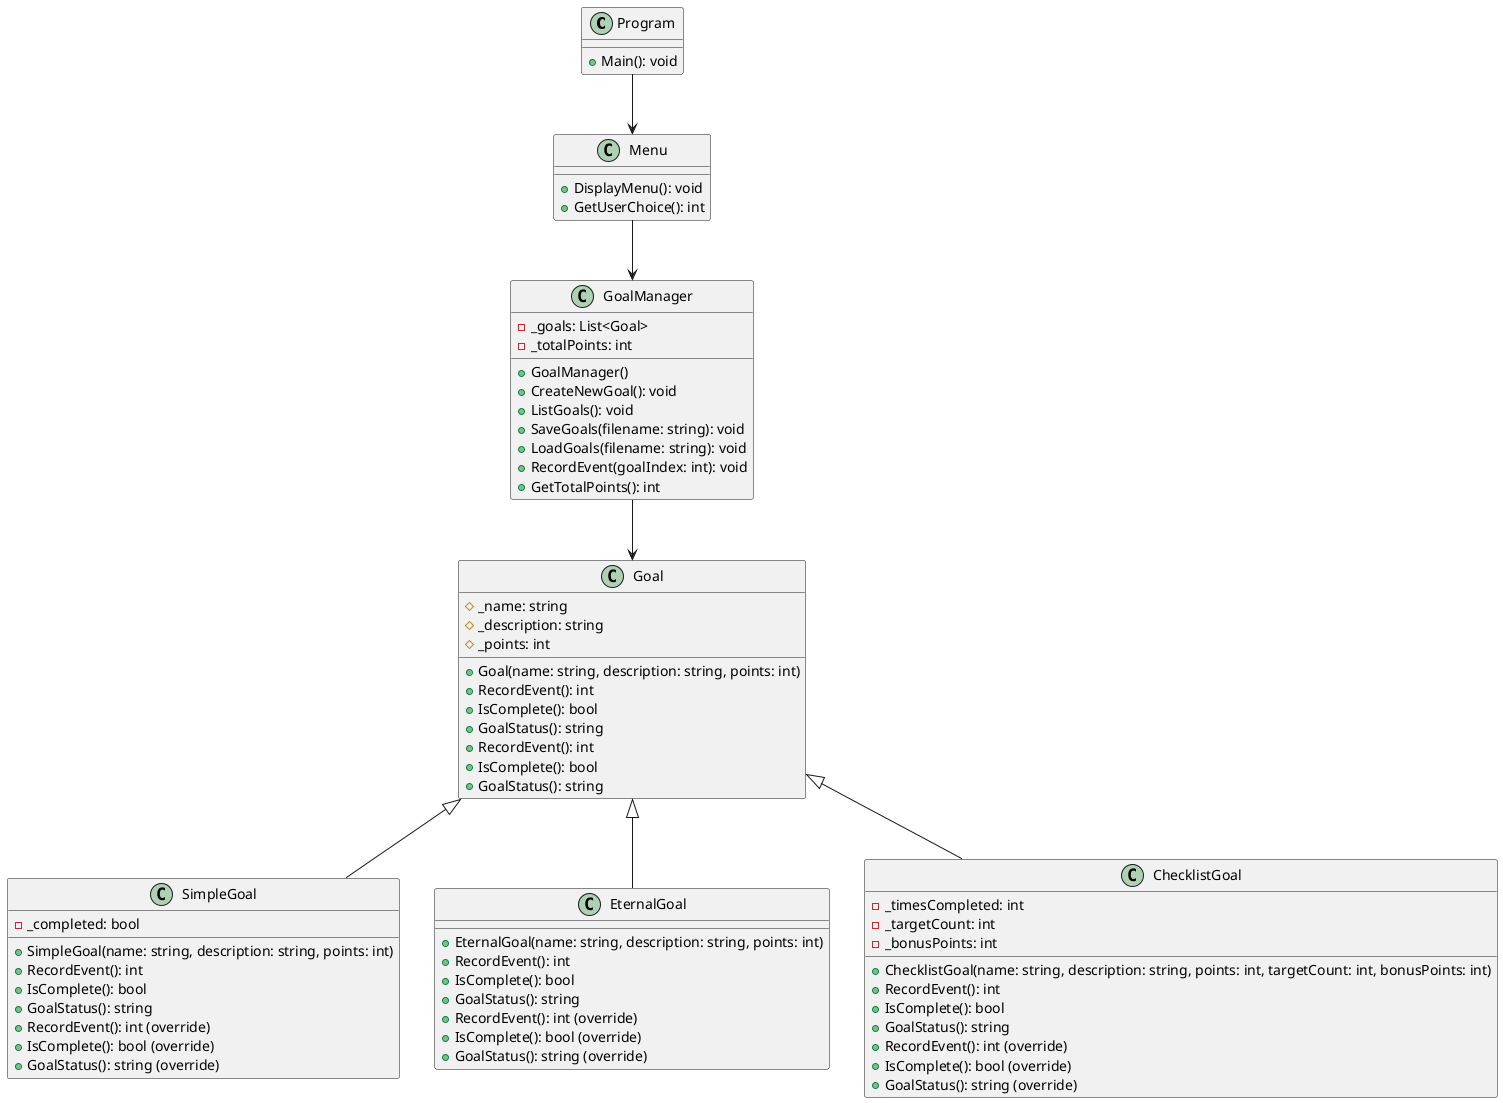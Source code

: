 @startuml eternal 

class Program {
    + Main(): void
}

class Menu {
    + DisplayMenu(): void
    + GetUserChoice(): int
}

class Goal {
    # _name: string
    # _description: string
    # _points: int
    + Goal(name: string, description: string, points: int)
    + RecordEvent(): int
    + IsComplete(): bool
    + GoalStatus(): string
}

class SimpleGoal {
    - _completed: bool
    + SimpleGoal(name: string, description: string, points: int)
    + RecordEvent(): int
    + IsComplete(): bool
    + GoalStatus(): string
}

class EternalGoal {
    + EternalGoal(name: string, description: string, points: int)
    + RecordEvent(): int
    + IsComplete(): bool
    + GoalStatus(): string
}

class ChecklistGoal {
    - _timesCompleted: int
    - _targetCount: int
    + ChecklistGoal(name: string, description: string, points: int, targetCount: int, bonusPoints: int)
    - _bonusPoints: int
    + RecordEvent(): int
    + IsComplete(): bool
    + GoalStatus(): string
}

class GoalManager {
    - _goals: List<Goal>
    - _totalPoints: int
    + GoalManager()
    + CreateNewGoal(): void
    + ListGoals(): void
    + SaveGoals(filename: string): void
    + LoadGoals(filename: string): void
    + RecordEvent(goalIndex: int): void
    + GetTotalPoints(): int
}

Program --> Menu
Menu --> GoalManager
Goal <|-- SimpleGoal
Goal <|-- EternalGoal
Goal <|-- ChecklistGoal
GoalManager --> Goal

Goal : +RecordEvent(): int
Goal : +IsComplete(): bool
Goal : +GoalStatus(): string

SimpleGoal : +RecordEvent(): int (override)
SimpleGoal : +IsComplete(): bool (override)
SimpleGoal : +GoalStatus(): string (override)

EternalGoal : +RecordEvent(): int (override)
EternalGoal : +IsComplete(): bool (override)
EternalGoal : +GoalStatus(): string (override)

ChecklistGoal : +RecordEvent(): int (override)
ChecklistGoal : +IsComplete(): bool (override)
ChecklistGoal : +GoalStatus(): string (override)

' Just so you're aware, I did ask chat gpt to tell me the syntax
' for overriding methods in plantuml because I couldn't find anything otherwise

@enduml